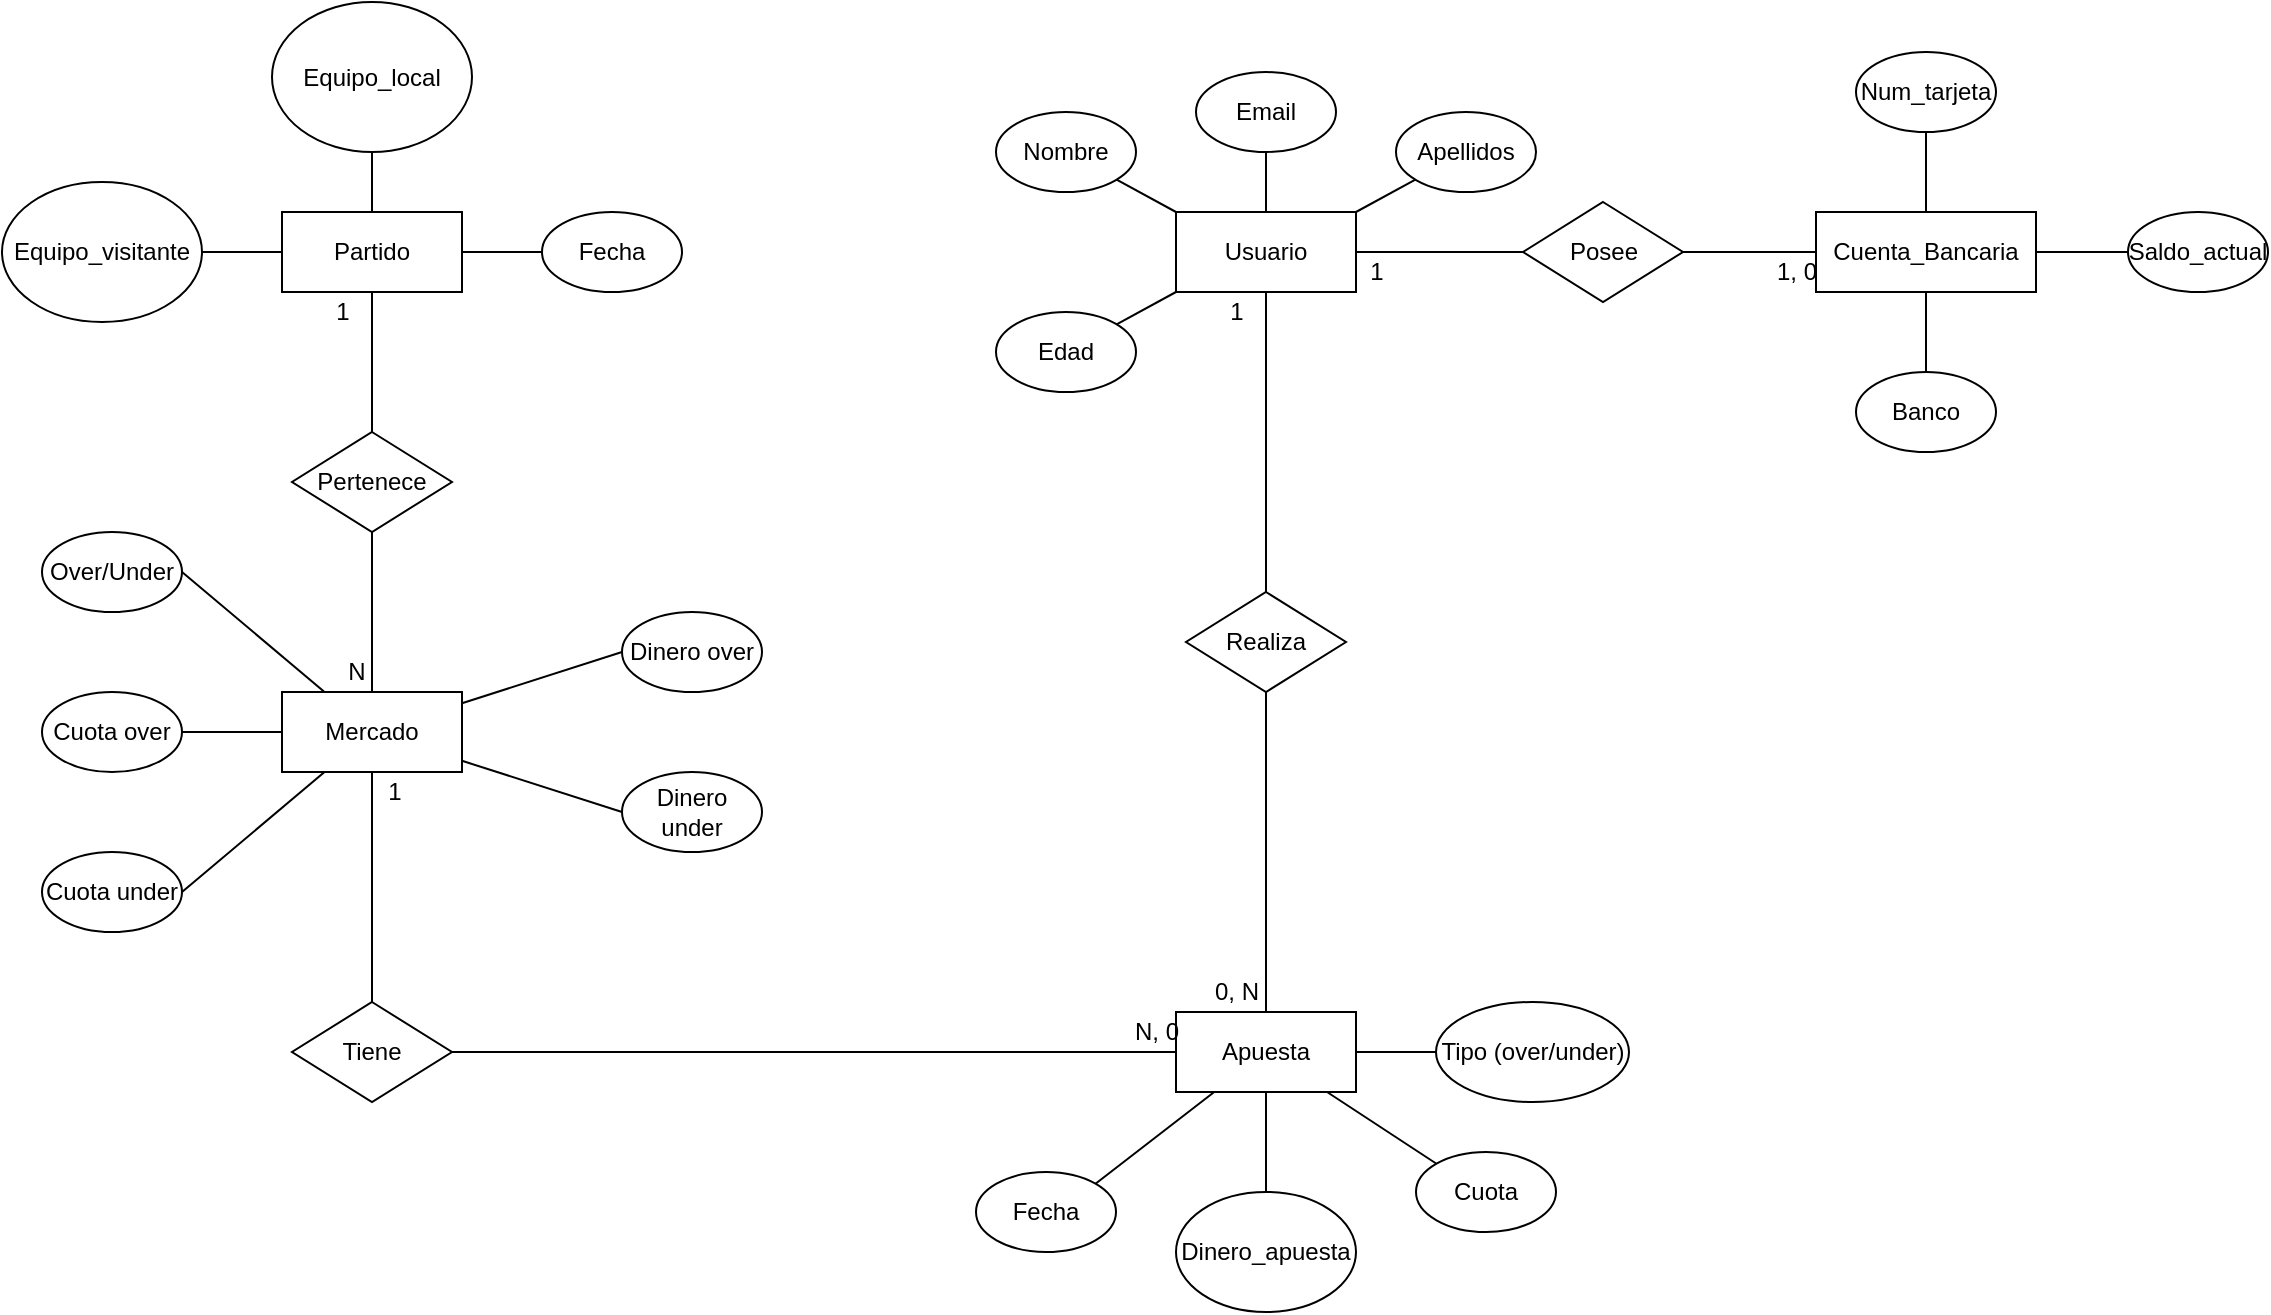 <mxfile version="13.7.3" type="device"><diagram id="ImSx_ujV_TaqyJNAD1iG" name="Page-1"><mxGraphModel dx="3669" dy="1424" grid="1" gridSize="10" guides="1" tooltips="1" connect="1" arrows="1" fold="1" page="1" pageScale="1" pageWidth="827" pageHeight="1169" math="0" shadow="0"><root><mxCell id="0"/><mxCell id="1" parent="0"/><mxCell id="c2PZSYCBxk6WBebgcPZ_-8" style="edgeStyle=none;rounded=0;orthogonalLoop=1;jettySize=auto;html=1;exitX=0.5;exitY=0;exitDx=0;exitDy=0;endArrow=none;endFill=0;" parent="1" source="c2PZSYCBxk6WBebgcPZ_-1" target="c2PZSYCBxk6WBebgcPZ_-6" edge="1"><mxGeometry relative="1" as="geometry"/></mxCell><mxCell id="c2PZSYCBxk6WBebgcPZ_-9" style="edgeStyle=none;rounded=0;orthogonalLoop=1;jettySize=auto;html=1;exitX=0;exitY=0;exitDx=0;exitDy=0;endArrow=none;endFill=0;" parent="1" source="c2PZSYCBxk6WBebgcPZ_-1" target="c2PZSYCBxk6WBebgcPZ_-2" edge="1"><mxGeometry relative="1" as="geometry"/></mxCell><mxCell id="c2PZSYCBxk6WBebgcPZ_-10" style="edgeStyle=none;rounded=0;orthogonalLoop=1;jettySize=auto;html=1;exitX=1;exitY=0;exitDx=0;exitDy=0;endArrow=none;endFill=0;" parent="1" source="c2PZSYCBxk6WBebgcPZ_-1" target="c2PZSYCBxk6WBebgcPZ_-5" edge="1"><mxGeometry relative="1" as="geometry"/></mxCell><mxCell id="c2PZSYCBxk6WBebgcPZ_-11" style="edgeStyle=none;rounded=0;orthogonalLoop=1;jettySize=auto;html=1;exitX=0;exitY=1;exitDx=0;exitDy=0;endArrow=none;endFill=0;" parent="1" source="c2PZSYCBxk6WBebgcPZ_-1" target="c2PZSYCBxk6WBebgcPZ_-4" edge="1"><mxGeometry relative="1" as="geometry"/></mxCell><mxCell id="c2PZSYCBxk6WBebgcPZ_-13" style="edgeStyle=none;rounded=0;orthogonalLoop=1;jettySize=auto;html=1;exitX=1;exitY=0.5;exitDx=0;exitDy=0;endArrow=none;endFill=0;" parent="1" source="c2PZSYCBxk6WBebgcPZ_-1" target="c2PZSYCBxk6WBebgcPZ_-12" edge="1"><mxGeometry relative="1" as="geometry"/></mxCell><mxCell id="c2PZSYCBxk6WBebgcPZ_-50" style="edgeStyle=none;rounded=0;orthogonalLoop=1;jettySize=auto;html=1;exitX=0.5;exitY=1;exitDx=0;exitDy=0;endArrow=none;endFill=0;" parent="1" source="c2PZSYCBxk6WBebgcPZ_-1" target="c2PZSYCBxk6WBebgcPZ_-49" edge="1"><mxGeometry relative="1" as="geometry"/></mxCell><mxCell id="c2PZSYCBxk6WBebgcPZ_-1" value="Usuario" style="rounded=0;whiteSpace=wrap;html=1;" parent="1" vertex="1"><mxGeometry x="160" y="400" width="90" height="40" as="geometry"/></mxCell><mxCell id="c2PZSYCBxk6WBebgcPZ_-2" value="Nombre" style="ellipse;whiteSpace=wrap;html=1;" parent="1" vertex="1"><mxGeometry x="70" y="350" width="70" height="40" as="geometry"/></mxCell><mxCell id="c2PZSYCBxk6WBebgcPZ_-3" value="Num_tarjeta" style="ellipse;whiteSpace=wrap;html=1;" parent="1" vertex="1"><mxGeometry x="500" y="320" width="70" height="40" as="geometry"/></mxCell><mxCell id="c2PZSYCBxk6WBebgcPZ_-4" value="Edad" style="ellipse;whiteSpace=wrap;html=1;" parent="1" vertex="1"><mxGeometry x="70" y="450" width="70" height="40" as="geometry"/></mxCell><mxCell id="c2PZSYCBxk6WBebgcPZ_-5" value="Apellidos" style="ellipse;whiteSpace=wrap;html=1;" parent="1" vertex="1"><mxGeometry x="270" y="350" width="70" height="40" as="geometry"/></mxCell><mxCell id="c2PZSYCBxk6WBebgcPZ_-6" value="Email" style="ellipse;whiteSpace=wrap;html=1;" parent="1" vertex="1"><mxGeometry x="170" y="330" width="70" height="40" as="geometry"/></mxCell><mxCell id="c2PZSYCBxk6WBebgcPZ_-16" style="edgeStyle=none;rounded=0;orthogonalLoop=1;jettySize=auto;html=1;exitX=1;exitY=0.5;exitDx=0;exitDy=0;endArrow=none;endFill=0;" parent="1" source="c2PZSYCBxk6WBebgcPZ_-12" target="c2PZSYCBxk6WBebgcPZ_-15" edge="1"><mxGeometry relative="1" as="geometry"><mxPoint x="440" y="540" as="targetPoint"/></mxGeometry></mxCell><mxCell id="c2PZSYCBxk6WBebgcPZ_-12" value="Posee" style="rhombus;whiteSpace=wrap;html=1;" parent="1" vertex="1"><mxGeometry x="333.5" y="395" width="80" height="50" as="geometry"/></mxCell><mxCell id="c2PZSYCBxk6WBebgcPZ_-14" value="1" style="text;html=1;align=center;verticalAlign=middle;resizable=0;points=[];autosize=1;" parent="1" vertex="1"><mxGeometry x="250" y="420" width="20" height="20" as="geometry"/></mxCell><mxCell id="c2PZSYCBxk6WBebgcPZ_-20" style="edgeStyle=none;rounded=0;orthogonalLoop=1;jettySize=auto;html=1;exitX=1;exitY=0.5;exitDx=0;exitDy=0;endArrow=none;endFill=0;" parent="1" source="c2PZSYCBxk6WBebgcPZ_-15" target="c2PZSYCBxk6WBebgcPZ_-19" edge="1"><mxGeometry relative="1" as="geometry"/></mxCell><mxCell id="c2PZSYCBxk6WBebgcPZ_-21" style="edgeStyle=none;rounded=0;orthogonalLoop=1;jettySize=auto;html=1;exitX=0.5;exitY=1;exitDx=0;exitDy=0;endArrow=none;endFill=0;" parent="1" source="c2PZSYCBxk6WBebgcPZ_-15" target="c2PZSYCBxk6WBebgcPZ_-18" edge="1"><mxGeometry relative="1" as="geometry"/></mxCell><mxCell id="c2PZSYCBxk6WBebgcPZ_-22" style="edgeStyle=none;rounded=0;orthogonalLoop=1;jettySize=auto;html=1;endArrow=none;endFill=0;" parent="1" source="c2PZSYCBxk6WBebgcPZ_-15" target="c2PZSYCBxk6WBebgcPZ_-3" edge="1"><mxGeometry relative="1" as="geometry"/></mxCell><mxCell id="c2PZSYCBxk6WBebgcPZ_-15" value="Cuenta_Bancaria" style="rounded=0;whiteSpace=wrap;html=1;" parent="1" vertex="1"><mxGeometry x="480" y="400" width="110" height="40" as="geometry"/></mxCell><mxCell id="c2PZSYCBxk6WBebgcPZ_-17" value="1, 0" style="text;html=1;align=center;verticalAlign=middle;resizable=0;points=[];autosize=1;" parent="1" vertex="1"><mxGeometry x="450" y="420" width="40" height="20" as="geometry"/></mxCell><mxCell id="c2PZSYCBxk6WBebgcPZ_-18" value="Banco" style="ellipse;whiteSpace=wrap;html=1;" parent="1" vertex="1"><mxGeometry x="500" y="480" width="70" height="40" as="geometry"/></mxCell><mxCell id="c2PZSYCBxk6WBebgcPZ_-19" value="Saldo_actual" style="ellipse;whiteSpace=wrap;html=1;" parent="1" vertex="1"><mxGeometry x="636" y="400" width="70" height="40" as="geometry"/></mxCell><mxCell id="c2PZSYCBxk6WBebgcPZ_-23" value="Equipo_visitante" style="ellipse;whiteSpace=wrap;html=1;" parent="1" vertex="1"><mxGeometry x="-427" y="385" width="100" height="70" as="geometry"/></mxCell><mxCell id="c2PZSYCBxk6WBebgcPZ_-28" style="edgeStyle=none;rounded=0;orthogonalLoop=1;jettySize=auto;html=1;exitX=0.5;exitY=0;exitDx=0;exitDy=0;endArrow=none;endFill=0;" parent="1" source="c2PZSYCBxk6WBebgcPZ_-25" target="c2PZSYCBxk6WBebgcPZ_-27" edge="1"><mxGeometry relative="1" as="geometry"/></mxCell><mxCell id="c2PZSYCBxk6WBebgcPZ_-29" style="edgeStyle=none;rounded=0;orthogonalLoop=1;jettySize=auto;html=1;exitX=0;exitY=0.5;exitDx=0;exitDy=0;endArrow=none;endFill=0;" parent="1" source="c2PZSYCBxk6WBebgcPZ_-25" target="c2PZSYCBxk6WBebgcPZ_-23" edge="1"><mxGeometry relative="1" as="geometry"/></mxCell><mxCell id="c2PZSYCBxk6WBebgcPZ_-30" style="edgeStyle=none;rounded=0;orthogonalLoop=1;jettySize=auto;html=1;exitX=1;exitY=0.5;exitDx=0;exitDy=0;endArrow=none;endFill=0;" parent="1" source="c2PZSYCBxk6WBebgcPZ_-25" target="c2PZSYCBxk6WBebgcPZ_-26" edge="1"><mxGeometry relative="1" as="geometry"/></mxCell><mxCell id="c2PZSYCBxk6WBebgcPZ_-32" style="edgeStyle=none;rounded=0;orthogonalLoop=1;jettySize=auto;html=1;exitX=0.5;exitY=1;exitDx=0;exitDy=0;endArrow=none;endFill=0;" parent="1" source="c2PZSYCBxk6WBebgcPZ_-25" target="c2PZSYCBxk6WBebgcPZ_-31" edge="1"><mxGeometry relative="1" as="geometry"/></mxCell><mxCell id="c2PZSYCBxk6WBebgcPZ_-25" value="Partido" style="rounded=0;whiteSpace=wrap;html=1;" parent="1" vertex="1"><mxGeometry x="-287" y="400" width="90" height="40" as="geometry"/></mxCell><mxCell id="c2PZSYCBxk6WBebgcPZ_-26" value="Fecha" style="ellipse;whiteSpace=wrap;html=1;" parent="1" vertex="1"><mxGeometry x="-157" y="400" width="70" height="40" as="geometry"/></mxCell><mxCell id="c2PZSYCBxk6WBebgcPZ_-27" value="Equipo_local" style="ellipse;whiteSpace=wrap;html=1;" parent="1" vertex="1"><mxGeometry x="-292" y="295" width="100" height="75" as="geometry"/></mxCell><mxCell id="c2PZSYCBxk6WBebgcPZ_-35" style="edgeStyle=none;rounded=0;orthogonalLoop=1;jettySize=auto;html=1;exitX=0.5;exitY=1;exitDx=0;exitDy=0;endArrow=none;endFill=0;" parent="1" source="c2PZSYCBxk6WBebgcPZ_-31" target="c2PZSYCBxk6WBebgcPZ_-34" edge="1"><mxGeometry relative="1" as="geometry"/></mxCell><mxCell id="c2PZSYCBxk6WBebgcPZ_-31" value="Pertenece" style="rhombus;whiteSpace=wrap;html=1;" parent="1" vertex="1"><mxGeometry x="-282" y="510" width="80" height="50" as="geometry"/></mxCell><mxCell id="c2PZSYCBxk6WBebgcPZ_-33" value="1" style="text;html=1;align=center;verticalAlign=middle;resizable=0;points=[];autosize=1;" parent="1" vertex="1"><mxGeometry x="-267" y="440" width="20" height="20" as="geometry"/></mxCell><mxCell id="c2PZSYCBxk6WBebgcPZ_-34" value="Mercado" style="rounded=0;whiteSpace=wrap;html=1;" parent="1" vertex="1"><mxGeometry x="-287" y="640" width="90" height="40" as="geometry"/></mxCell><mxCell id="c2PZSYCBxk6WBebgcPZ_-36" value="N" style="text;html=1;align=center;verticalAlign=middle;resizable=0;points=[];autosize=1;" parent="1" vertex="1"><mxGeometry x="-260" y="620" width="20" height="20" as="geometry"/></mxCell><mxCell id="c2PZSYCBxk6WBebgcPZ_-45" style="edgeStyle=none;rounded=0;orthogonalLoop=1;jettySize=auto;html=1;exitX=0;exitY=0.5;exitDx=0;exitDy=0;endArrow=none;endFill=0;" parent="1" source="c2PZSYCBxk6WBebgcPZ_-37" target="c2PZSYCBxk6WBebgcPZ_-34" edge="1"><mxGeometry relative="1" as="geometry"/></mxCell><mxCell id="c2PZSYCBxk6WBebgcPZ_-37" value="Dinero over" style="ellipse;whiteSpace=wrap;html=1;" parent="1" vertex="1"><mxGeometry x="-117" y="600" width="70" height="40" as="geometry"/></mxCell><mxCell id="c2PZSYCBxk6WBebgcPZ_-42" style="edgeStyle=none;rounded=0;orthogonalLoop=1;jettySize=auto;html=1;exitX=1;exitY=0.5;exitDx=0;exitDy=0;endArrow=none;endFill=0;" parent="1" source="c2PZSYCBxk6WBebgcPZ_-38" target="c2PZSYCBxk6WBebgcPZ_-34" edge="1"><mxGeometry relative="1" as="geometry"/></mxCell><mxCell id="c2PZSYCBxk6WBebgcPZ_-38" value="Over/Under" style="ellipse;whiteSpace=wrap;html=1;" parent="1" vertex="1"><mxGeometry x="-407" y="560" width="70" height="40" as="geometry"/></mxCell><mxCell id="c2PZSYCBxk6WBebgcPZ_-43" style="edgeStyle=none;rounded=0;orthogonalLoop=1;jettySize=auto;html=1;exitX=1;exitY=0.5;exitDx=0;exitDy=0;endArrow=none;endFill=0;" parent="1" source="c2PZSYCBxk6WBebgcPZ_-39" target="c2PZSYCBxk6WBebgcPZ_-34" edge="1"><mxGeometry relative="1" as="geometry"/></mxCell><mxCell id="c2PZSYCBxk6WBebgcPZ_-39" value="Cuota over" style="ellipse;whiteSpace=wrap;html=1;" parent="1" vertex="1"><mxGeometry x="-407" y="640" width="70" height="40" as="geometry"/></mxCell><mxCell id="c2PZSYCBxk6WBebgcPZ_-46" style="edgeStyle=none;rounded=0;orthogonalLoop=1;jettySize=auto;html=1;exitX=0;exitY=0.5;exitDx=0;exitDy=0;endArrow=none;endFill=0;" parent="1" source="c2PZSYCBxk6WBebgcPZ_-40" target="c2PZSYCBxk6WBebgcPZ_-34" edge="1"><mxGeometry relative="1" as="geometry"/></mxCell><mxCell id="c2PZSYCBxk6WBebgcPZ_-40" value="Dinero under" style="ellipse;whiteSpace=wrap;html=1;" parent="1" vertex="1"><mxGeometry x="-117" y="680" width="70" height="40" as="geometry"/></mxCell><mxCell id="c2PZSYCBxk6WBebgcPZ_-44" style="edgeStyle=none;rounded=0;orthogonalLoop=1;jettySize=auto;html=1;exitX=1;exitY=0.5;exitDx=0;exitDy=0;endArrow=none;endFill=0;" parent="1" source="c2PZSYCBxk6WBebgcPZ_-41" target="c2PZSYCBxk6WBebgcPZ_-34" edge="1"><mxGeometry relative="1" as="geometry"/></mxCell><mxCell id="c2PZSYCBxk6WBebgcPZ_-41" value="Cuota under" style="ellipse;whiteSpace=wrap;html=1;" parent="1" vertex="1"><mxGeometry x="-407" y="720" width="70" height="40" as="geometry"/></mxCell><mxCell id="c2PZSYCBxk6WBebgcPZ_-59" style="edgeStyle=none;rounded=0;orthogonalLoop=1;jettySize=auto;html=1;exitX=1;exitY=0.5;exitDx=0;exitDy=0;endArrow=none;endFill=0;" parent="1" source="c2PZSYCBxk6WBebgcPZ_-47" target="c2PZSYCBxk6WBebgcPZ_-54" edge="1"><mxGeometry relative="1" as="geometry"/></mxCell><mxCell id="c2PZSYCBxk6WBebgcPZ_-47" value="Apuesta" style="rounded=0;whiteSpace=wrap;html=1;" parent="1" vertex="1"><mxGeometry x="160" y="800" width="90" height="40" as="geometry"/></mxCell><mxCell id="c2PZSYCBxk6WBebgcPZ_-51" style="edgeStyle=none;rounded=0;orthogonalLoop=1;jettySize=auto;html=1;exitX=0.5;exitY=1;exitDx=0;exitDy=0;endArrow=none;endFill=0;" parent="1" source="c2PZSYCBxk6WBebgcPZ_-49" target="c2PZSYCBxk6WBebgcPZ_-47" edge="1"><mxGeometry relative="1" as="geometry"/></mxCell><mxCell id="c2PZSYCBxk6WBebgcPZ_-49" value="Realiza" style="rhombus;whiteSpace=wrap;html=1;" parent="1" vertex="1"><mxGeometry x="165" y="590" width="80" height="50" as="geometry"/></mxCell><mxCell id="c2PZSYCBxk6WBebgcPZ_-52" value="1" style="text;html=1;align=center;verticalAlign=middle;resizable=0;points=[];autosize=1;" parent="1" vertex="1"><mxGeometry x="180" y="440" width="20" height="20" as="geometry"/></mxCell><mxCell id="c2PZSYCBxk6WBebgcPZ_-53" value="0, N" style="text;html=1;align=center;verticalAlign=middle;resizable=0;points=[];autosize=1;" parent="1" vertex="1"><mxGeometry x="170" y="780" width="40" height="20" as="geometry"/></mxCell><mxCell id="c2PZSYCBxk6WBebgcPZ_-54" value="Tipo (over/under)" style="ellipse;whiteSpace=wrap;html=1;" parent="1" vertex="1"><mxGeometry x="290" y="795" width="96.5" height="50" as="geometry"/></mxCell><mxCell id="c2PZSYCBxk6WBebgcPZ_-60" style="edgeStyle=none;rounded=0;orthogonalLoop=1;jettySize=auto;html=1;exitX=1;exitY=0;exitDx=0;exitDy=0;endArrow=none;endFill=0;" parent="1" source="c2PZSYCBxk6WBebgcPZ_-55" target="c2PZSYCBxk6WBebgcPZ_-47" edge="1"><mxGeometry relative="1" as="geometry"/></mxCell><mxCell id="c2PZSYCBxk6WBebgcPZ_-55" value="Fecha" style="ellipse;whiteSpace=wrap;html=1;" parent="1" vertex="1"><mxGeometry x="60" y="880" width="70" height="40" as="geometry"/></mxCell><mxCell id="c2PZSYCBxk6WBebgcPZ_-62" style="edgeStyle=none;rounded=0;orthogonalLoop=1;jettySize=auto;html=1;exitX=0;exitY=0;exitDx=0;exitDy=0;endArrow=none;endFill=0;" parent="1" source="c2PZSYCBxk6WBebgcPZ_-57" target="c2PZSYCBxk6WBebgcPZ_-47" edge="1"><mxGeometry relative="1" as="geometry"/></mxCell><mxCell id="c2PZSYCBxk6WBebgcPZ_-57" value="Cuota" style="ellipse;whiteSpace=wrap;html=1;" parent="1" vertex="1"><mxGeometry x="280" y="870" width="70" height="40" as="geometry"/></mxCell><mxCell id="c2PZSYCBxk6WBebgcPZ_-61" style="edgeStyle=none;rounded=0;orthogonalLoop=1;jettySize=auto;html=1;exitX=0.5;exitY=0;exitDx=0;exitDy=0;endArrow=none;endFill=0;" parent="1" source="c2PZSYCBxk6WBebgcPZ_-58" target="c2PZSYCBxk6WBebgcPZ_-47" edge="1"><mxGeometry relative="1" as="geometry"/></mxCell><mxCell id="c2PZSYCBxk6WBebgcPZ_-58" value="Dinero_apuesta" style="ellipse;whiteSpace=wrap;html=1;" parent="1" vertex="1"><mxGeometry x="160" y="890" width="90" height="60" as="geometry"/></mxCell><mxCell id="c2PZSYCBxk6WBebgcPZ_-64" style="edgeStyle=none;rounded=0;orthogonalLoop=1;jettySize=auto;html=1;exitX=0.5;exitY=0;exitDx=0;exitDy=0;endArrow=none;endFill=0;" parent="1" source="c2PZSYCBxk6WBebgcPZ_-63" target="c2PZSYCBxk6WBebgcPZ_-34" edge="1"><mxGeometry relative="1" as="geometry"/></mxCell><mxCell id="c2PZSYCBxk6WBebgcPZ_-65" style="edgeStyle=none;rounded=0;orthogonalLoop=1;jettySize=auto;html=1;exitX=1;exitY=0.5;exitDx=0;exitDy=0;endArrow=none;endFill=0;" parent="1" source="c2PZSYCBxk6WBebgcPZ_-63" target="c2PZSYCBxk6WBebgcPZ_-47" edge="1"><mxGeometry relative="1" as="geometry"/></mxCell><mxCell id="c2PZSYCBxk6WBebgcPZ_-63" value="Tiene" style="rhombus;whiteSpace=wrap;html=1;" parent="1" vertex="1"><mxGeometry x="-282" y="795" width="80" height="50" as="geometry"/></mxCell><mxCell id="c2PZSYCBxk6WBebgcPZ_-66" value="1" style="text;html=1;align=center;verticalAlign=middle;resizable=0;points=[];autosize=1;" parent="1" vertex="1"><mxGeometry x="-241" y="680" width="20" height="20" as="geometry"/></mxCell><mxCell id="c2PZSYCBxk6WBebgcPZ_-67" value="N, 0" style="text;html=1;align=center;verticalAlign=middle;resizable=0;points=[];autosize=1;" parent="1" vertex="1"><mxGeometry x="130" y="800" width="40" height="20" as="geometry"/></mxCell></root></mxGraphModel></diagram></mxfile>